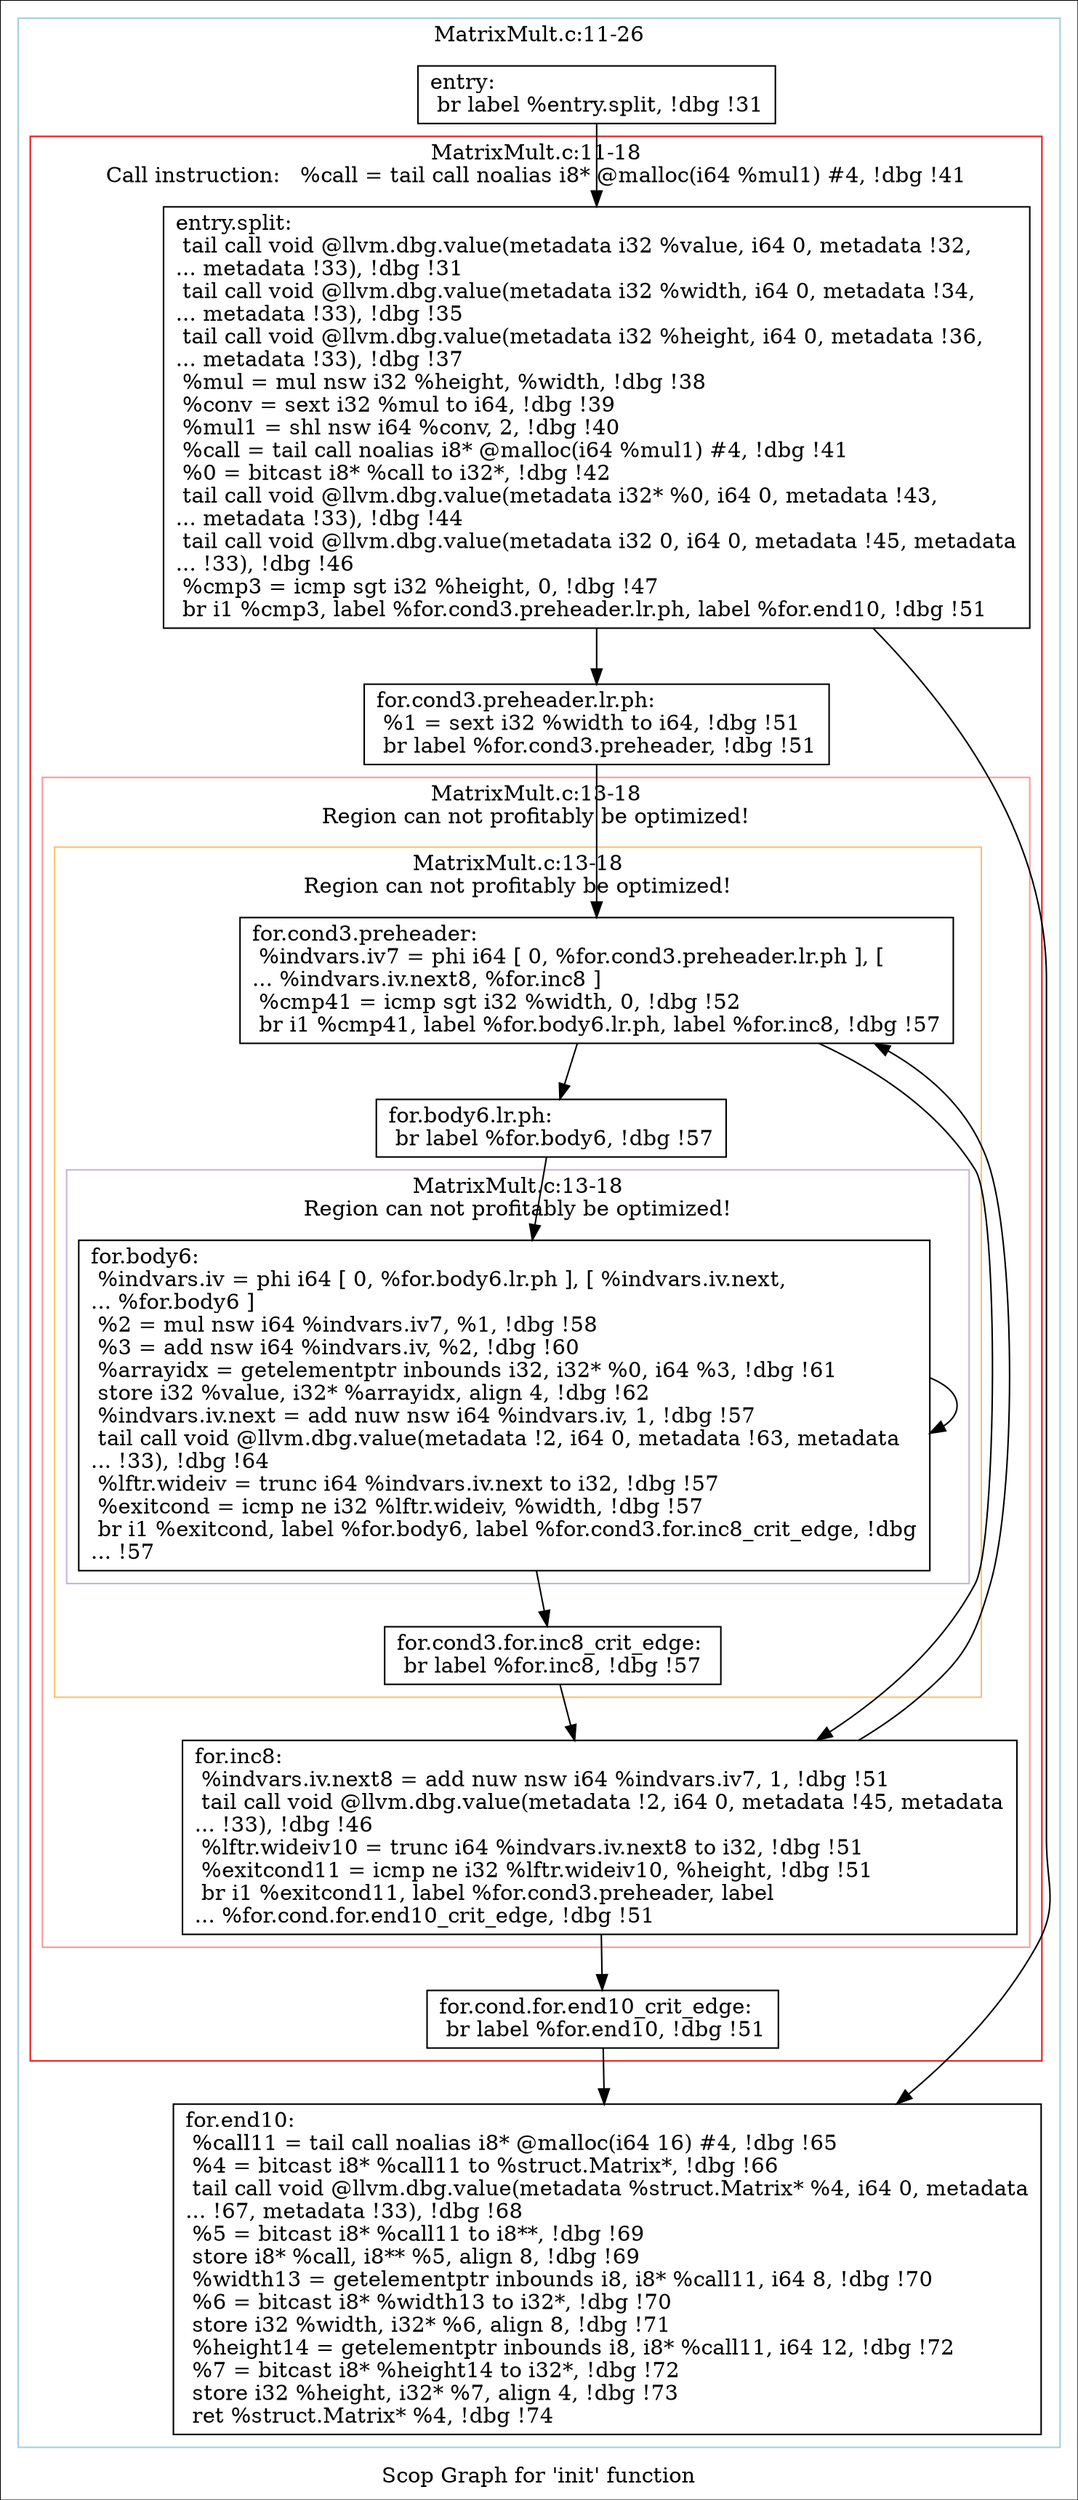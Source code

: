 digraph "Scop Graph for 'init' function" {
	label="Scop Graph for 'init' function";

	Node0x6a0b800 [shape=record,label="{entry:\l  br label %entry.split, !dbg !31\l}"];
	Node0x6a0b800 -> Node0x6a112c0;
	Node0x6a112c0 [shape=record,label="{entry.split:                                      \l  tail call void @llvm.dbg.value(metadata i32 %value, i64 0, metadata !32,\l... metadata !33), !dbg !31\l  tail call void @llvm.dbg.value(metadata i32 %width, i64 0, metadata !34,\l... metadata !33), !dbg !35\l  tail call void @llvm.dbg.value(metadata i32 %height, i64 0, metadata !36,\l... metadata !33), !dbg !37\l  %mul = mul nsw i32 %height, %width, !dbg !38\l  %conv = sext i32 %mul to i64, !dbg !39\l  %mul1 = shl nsw i64 %conv, 2, !dbg !40\l  %call = tail call noalias i8* @malloc(i64 %mul1) #4, !dbg !41\l  %0 = bitcast i8* %call to i32*, !dbg !42\l  tail call void @llvm.dbg.value(metadata i32* %0, i64 0, metadata !43,\l... metadata !33), !dbg !44\l  tail call void @llvm.dbg.value(metadata i32 0, i64 0, metadata !45, metadata\l... !33), !dbg !46\l  %cmp3 = icmp sgt i32 %height, 0, !dbg !47\l  br i1 %cmp3, label %for.cond3.preheader.lr.ph, label %for.end10, !dbg !51\l}"];
	Node0x6a112c0 -> Node0x6a19ac0;
	Node0x6a112c0 -> Node0x6a18050;
	Node0x6a19ac0 [shape=record,label="{for.cond3.preheader.lr.ph:                        \l  %1 = sext i32 %width to i64, !dbg !51\l  br label %for.cond3.preheader, !dbg !51\l}"];
	Node0x6a19ac0 -> Node0x69ffed0;
	Node0x69ffed0 [shape=record,label="{for.cond3.preheader:                              \l  %indvars.iv7 = phi i64 [ 0, %for.cond3.preheader.lr.ph ], [\l... %indvars.iv.next8, %for.inc8 ]\l  %cmp41 = icmp sgt i32 %width, 0, !dbg !52\l  br i1 %cmp41, label %for.body6.lr.ph, label %for.inc8, !dbg !57\l}"];
	Node0x69ffed0 -> Node0x6a22a40;
	Node0x69ffed0 -> Node0x69fdf10;
	Node0x6a22a40 [shape=record,label="{for.body6.lr.ph:                                  \l  br label %for.body6, !dbg !57\l}"];
	Node0x6a22a40 -> Node0x69fdf70;
	Node0x69fdf70 [shape=record,label="{for.body6:                                        \l  %indvars.iv = phi i64 [ 0, %for.body6.lr.ph ], [ %indvars.iv.next,\l... %for.body6 ]\l  %2 = mul nsw i64 %indvars.iv7, %1, !dbg !58\l  %3 = add nsw i64 %indvars.iv, %2, !dbg !60\l  %arrayidx = getelementptr inbounds i32, i32* %0, i64 %3, !dbg !61\l  store i32 %value, i32* %arrayidx, align 4, !dbg !62\l  %indvars.iv.next = add nuw nsw i64 %indvars.iv, 1, !dbg !57\l  tail call void @llvm.dbg.value(metadata !2, i64 0, metadata !63, metadata\l... !33), !dbg !64\l  %lftr.wideiv = trunc i64 %indvars.iv.next to i32, !dbg !57\l  %exitcond = icmp ne i32 %lftr.wideiv, %width, !dbg !57\l  br i1 %exitcond, label %for.body6, label %for.cond3.for.inc8_crit_edge, !dbg\l... !57\l}"];
	Node0x69fdf70 -> Node0x69fdf70[constraint=false];
	Node0x69fdf70 -> Node0x69fce70;
	Node0x69fce70 [shape=record,label="{for.cond3.for.inc8_crit_edge:                     \l  br label %for.inc8, !dbg !57\l}"];
	Node0x69fce70 -> Node0x69fdf10;
	Node0x69fdf10 [shape=record,label="{for.inc8:                                         \l  %indvars.iv.next8 = add nuw nsw i64 %indvars.iv7, 1, !dbg !51\l  tail call void @llvm.dbg.value(metadata !2, i64 0, metadata !45, metadata\l... !33), !dbg !46\l  %lftr.wideiv10 = trunc i64 %indvars.iv.next8 to i32, !dbg !51\l  %exitcond11 = icmp ne i32 %lftr.wideiv10, %height, !dbg !51\l  br i1 %exitcond11, label %for.cond3.preheader, label\l... %for.cond.for.end10_crit_edge, !dbg !51\l}"];
	Node0x69fdf10 -> Node0x69ffed0[constraint=false];
	Node0x69fdf10 -> Node0x6a10a30;
	Node0x6a10a30 [shape=record,label="{for.cond.for.end10_crit_edge:                     \l  br label %for.end10, !dbg !51\l}"];
	Node0x6a10a30 -> Node0x6a18050;
	Node0x6a18050 [shape=record,label="{for.end10:                                        \l  %call11 = tail call noalias i8* @malloc(i64 16) #4, !dbg !65\l  %4 = bitcast i8* %call11 to %struct.Matrix*, !dbg !66\l  tail call void @llvm.dbg.value(metadata %struct.Matrix* %4, i64 0, metadata\l... !67, metadata !33), !dbg !68\l  %5 = bitcast i8* %call11 to i8**, !dbg !69\l  store i8* %call, i8** %5, align 8, !dbg !69\l  %width13 = getelementptr inbounds i8, i8* %call11, i64 8, !dbg !70\l  %6 = bitcast i8* %width13 to i32*, !dbg !70\l  store i32 %width, i32* %6, align 8, !dbg !71\l  %height14 = getelementptr inbounds i8, i8* %call11, i64 12, !dbg !72\l  %7 = bitcast i8* %height14 to i32*, !dbg !72\l  store i32 %height, i32* %7, align 4, !dbg !73\l  ret %struct.Matrix* %4, !dbg !74\l}"];
	colorscheme = "paired12"
        subgraph cluster_0x6a10020 {
          label = "MatrixMult.c:11-26
";
          style = solid;
          color = 1
          subgraph cluster_0x6a0e4a0 {
            label = "MatrixMult.c:11-18
Call instruction:   %call = tail call noalias i8* @malloc(i64 %mul1) #4, !dbg !41";
            style = solid;
            color = 6
            subgraph cluster_0x69fe9b0 {
              label = "MatrixMult.c:13-18
Region can not profitably be optimized!";
              style = solid;
              color = 5
              subgraph cluster_0x69fe4f0 {
                label = "MatrixMult.c:13-18
Region can not profitably be optimized!";
                style = solid;
                color = 7
                subgraph cluster_0x69fb9d0 {
                  label = "MatrixMult.c:13-18
Region can not profitably be optimized!";
                  style = solid;
                  color = 9
                  Node0x69fdf70;
                }
                Node0x69ffed0;
                Node0x6a22a40;
                Node0x69fce70;
              }
              Node0x69fdf10;
            }
            Node0x6a112c0;
            Node0x6a19ac0;
            Node0x6a10a30;
          }
          Node0x6a0b800;
          Node0x6a18050;
        }
}

